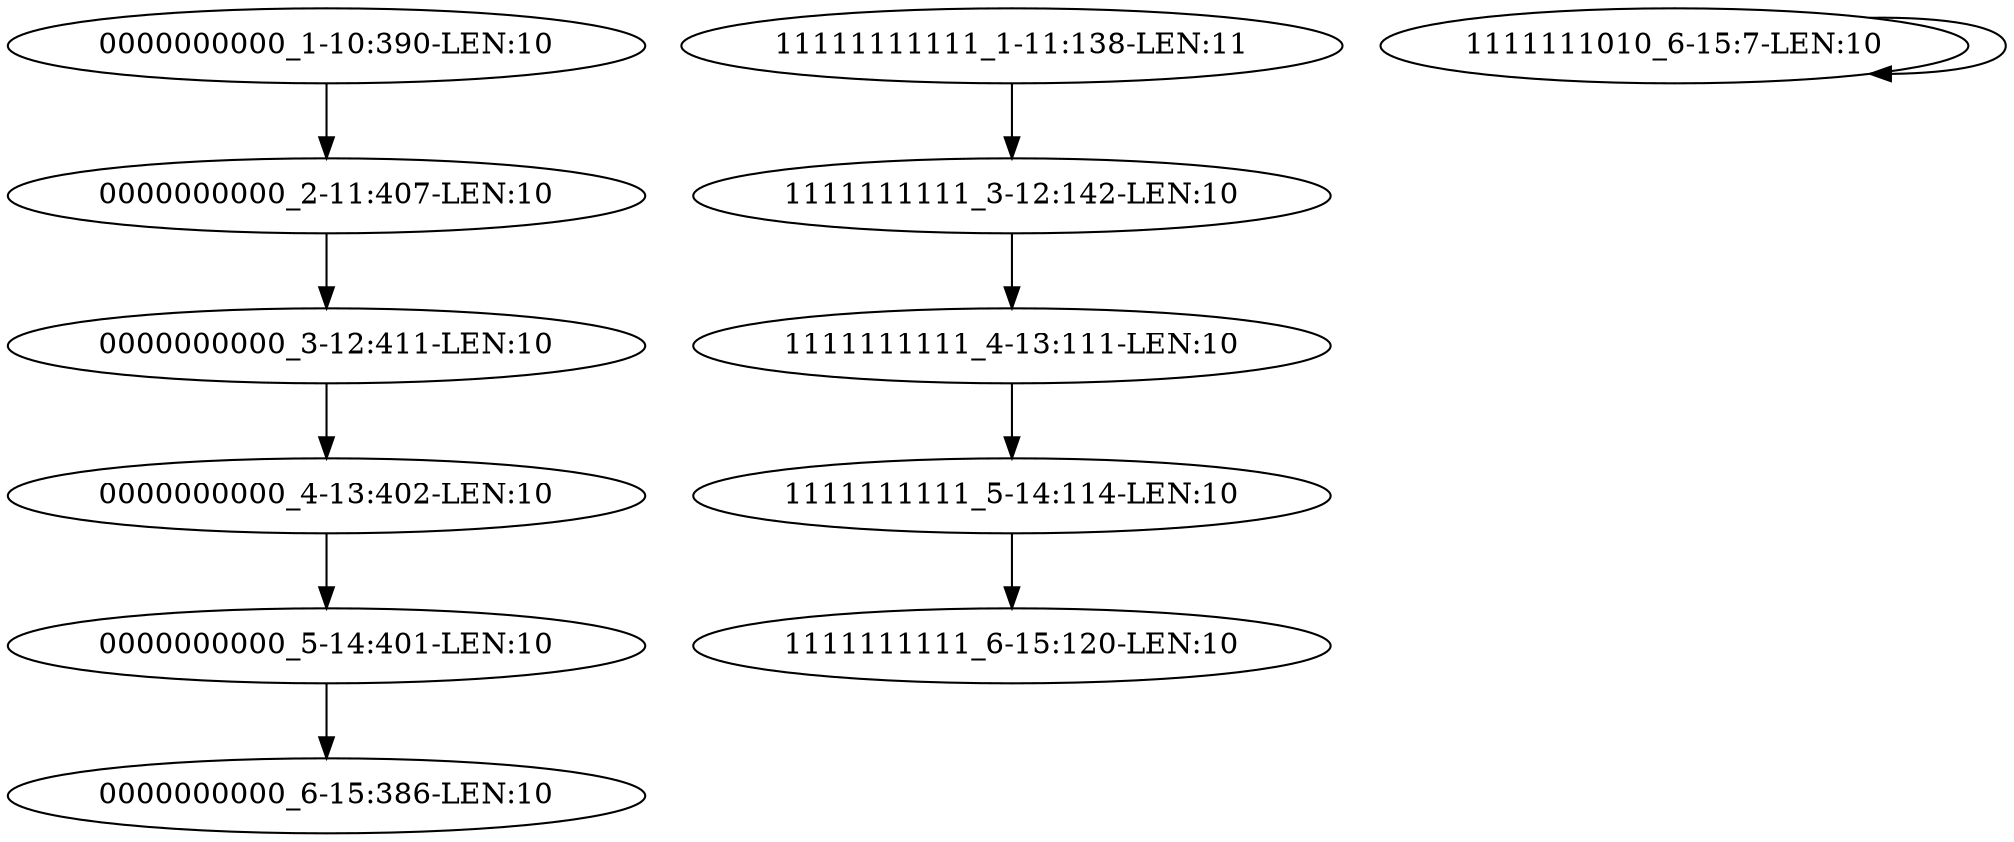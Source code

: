 digraph G {
    "0000000000_5-14:401-LEN:10" -> "0000000000_6-15:386-LEN:10";
    "1111111111_5-14:114-LEN:10" -> "1111111111_6-15:120-LEN:10";
    "1111111010_6-15:7-LEN:10" -> "1111111010_6-15:7-LEN:10";
    "1111111111_4-13:111-LEN:10" -> "1111111111_5-14:114-LEN:10";
    "0000000000_4-13:402-LEN:10" -> "0000000000_5-14:401-LEN:10";
    "0000000000_3-12:411-LEN:10" -> "0000000000_4-13:402-LEN:10";
    "1111111111_3-12:142-LEN:10" -> "1111111111_4-13:111-LEN:10";
    "11111111111_1-11:138-LEN:11" -> "1111111111_3-12:142-LEN:10";
    "0000000000_2-11:407-LEN:10" -> "0000000000_3-12:411-LEN:10";
    "0000000000_1-10:390-LEN:10" -> "0000000000_2-11:407-LEN:10";
}
